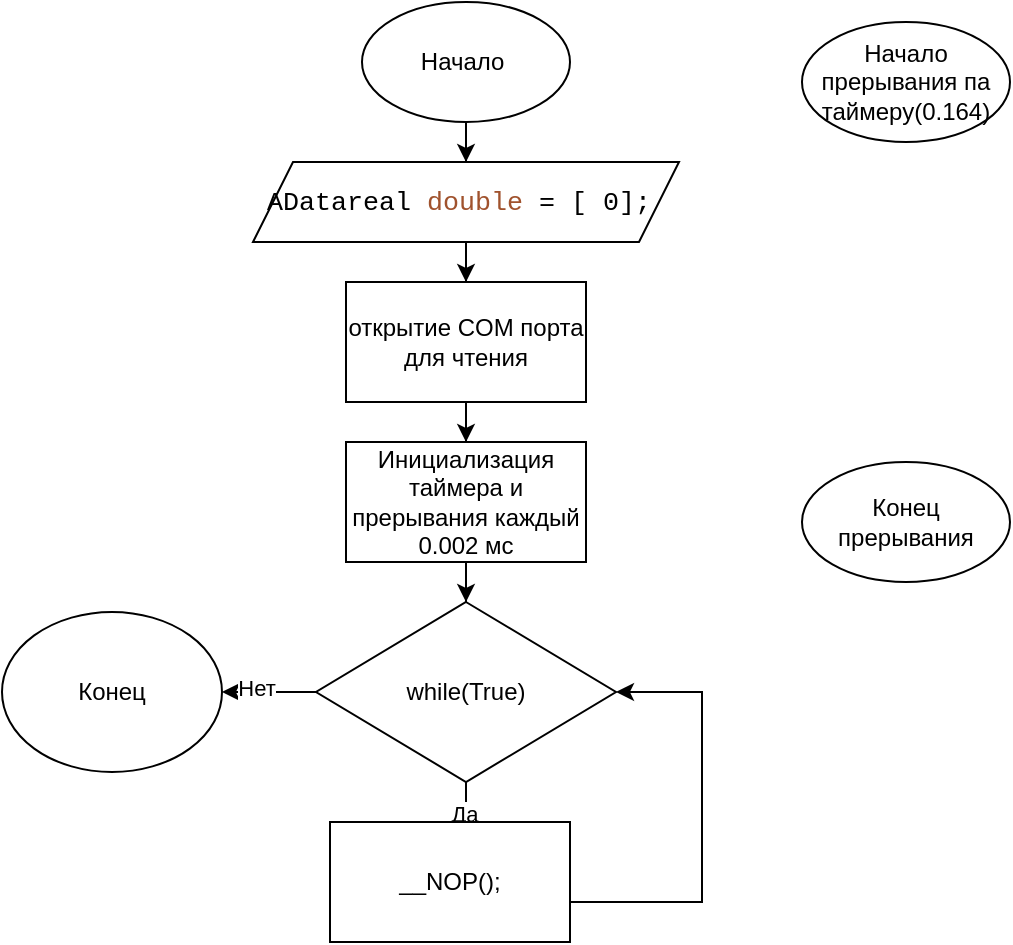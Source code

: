 <mxfile version="26.2.10">
  <diagram name="Страница — 1" id="AFYpMhPHs1pD8Qywxrqk">
    <mxGraphModel dx="1044" dy="540" grid="1" gridSize="10" guides="1" tooltips="1" connect="1" arrows="1" fold="1" page="1" pageScale="1" pageWidth="827" pageHeight="1169" math="0" shadow="0">
      <root>
        <mxCell id="0" />
        <mxCell id="1" parent="0" />
        <mxCell id="DS3g_occrMwrthtSbe9c-1" value="Начало прерывания па таймеру(0.164)" style="ellipse;whiteSpace=wrap;html=1;" vertex="1" parent="1">
          <mxGeometry x="480" y="90" width="104" height="60" as="geometry" />
        </mxCell>
        <mxCell id="DS3g_occrMwrthtSbe9c-3" value="Конец прерывания" style="ellipse;whiteSpace=wrap;html=1;" vertex="1" parent="1">
          <mxGeometry x="480" y="310" width="104" height="60" as="geometry" />
        </mxCell>
        <mxCell id="DS3g_occrMwrthtSbe9c-8" value="" style="edgeStyle=orthogonalEdgeStyle;rounded=0;orthogonalLoop=1;jettySize=auto;html=1;" edge="1" parent="1" source="DS3g_occrMwrthtSbe9c-6" target="DS3g_occrMwrthtSbe9c-7">
          <mxGeometry relative="1" as="geometry" />
        </mxCell>
        <mxCell id="DS3g_occrMwrthtSbe9c-6" value="Начало&amp;nbsp;" style="ellipse;whiteSpace=wrap;html=1;" vertex="1" parent="1">
          <mxGeometry x="260" y="80" width="104" height="60" as="geometry" />
        </mxCell>
        <mxCell id="DS3g_occrMwrthtSbe9c-10" value="" style="edgeStyle=orthogonalEdgeStyle;rounded=0;orthogonalLoop=1;jettySize=auto;html=1;" edge="1" parent="1" source="DS3g_occrMwrthtSbe9c-7" target="DS3g_occrMwrthtSbe9c-9">
          <mxGeometry relative="1" as="geometry" />
        </mxCell>
        <mxCell id="DS3g_occrMwrthtSbe9c-7" value="&lt;div style=&quot;padding: 30px; font-size: medium; text-align: start;&quot; class=&quot;rtcContent&quot;&gt;&lt;div style=&quot;font-size: 10pt; font-family: Menlo, Monaco, Consolas, &amp;quot;Courier New&amp;quot;, monospace;&quot; class=&quot;lineNode&quot;&gt;&lt;div style=&quot;padding: 30px; font-size: medium;&quot; class=&quot;rtcContent&quot;&gt;&lt;div style=&quot;font-size: 10pt;&quot; class=&quot;lineNode&quot;&gt;&lt;span style=&quot;white-space: pre;&quot;&gt;ADatareal &lt;span style=&quot;color: rgb(160, 82, 45);&quot;&gt;double &lt;/span&gt;= [ 0]; &lt;/span&gt;&lt;/div&gt;&lt;/div&gt;&lt;/div&gt;&lt;/div&gt;" style="shape=parallelogram;perimeter=parallelogramPerimeter;whiteSpace=wrap;html=1;fixedSize=1;" vertex="1" parent="1">
          <mxGeometry x="205.5" y="160" width="213" height="40" as="geometry" />
        </mxCell>
        <mxCell id="DS3g_occrMwrthtSbe9c-12" value="" style="edgeStyle=orthogonalEdgeStyle;rounded=0;orthogonalLoop=1;jettySize=auto;html=1;" edge="1" parent="1" source="DS3g_occrMwrthtSbe9c-9" target="DS3g_occrMwrthtSbe9c-11">
          <mxGeometry relative="1" as="geometry" />
        </mxCell>
        <mxCell id="DS3g_occrMwrthtSbe9c-9" value="открытие COM порта для чтения" style="whiteSpace=wrap;html=1;" vertex="1" parent="1">
          <mxGeometry x="252" y="220" width="120" height="60" as="geometry" />
        </mxCell>
        <mxCell id="DS3g_occrMwrthtSbe9c-24" value="" style="edgeStyle=orthogonalEdgeStyle;rounded=0;orthogonalLoop=1;jettySize=auto;html=1;" edge="1" parent="1" source="DS3g_occrMwrthtSbe9c-11" target="DS3g_occrMwrthtSbe9c-19">
          <mxGeometry relative="1" as="geometry" />
        </mxCell>
        <mxCell id="DS3g_occrMwrthtSbe9c-11" value="Инициализация таймера и прерывания каждый 0.002 мс" style="whiteSpace=wrap;html=1;" vertex="1" parent="1">
          <mxGeometry x="252" y="300" width="120" height="60" as="geometry" />
        </mxCell>
        <mxCell id="DS3g_occrMwrthtSbe9c-15" value="" style="edgeStyle=orthogonalEdgeStyle;rounded=0;orthogonalLoop=1;jettySize=auto;html=1;" edge="1" parent="1" source="DS3g_occrMwrthtSbe9c-19" target="DS3g_occrMwrthtSbe9c-21">
          <mxGeometry relative="1" as="geometry" />
        </mxCell>
        <mxCell id="DS3g_occrMwrthtSbe9c-16" value="Да" style="edgeLabel;html=1;align=center;verticalAlign=middle;resizable=0;points=[];" vertex="1" connectable="0" parent="DS3g_occrMwrthtSbe9c-15">
          <mxGeometry x="0.123" y="-1" relative="1" as="geometry">
            <mxPoint as="offset" />
          </mxGeometry>
        </mxCell>
        <mxCell id="DS3g_occrMwrthtSbe9c-17" value="" style="edgeStyle=orthogonalEdgeStyle;rounded=0;orthogonalLoop=1;jettySize=auto;html=1;" edge="1" parent="1" source="DS3g_occrMwrthtSbe9c-19" target="DS3g_occrMwrthtSbe9c-22">
          <mxGeometry relative="1" as="geometry" />
        </mxCell>
        <mxCell id="DS3g_occrMwrthtSbe9c-18" value="Нет" style="edgeLabel;html=1;align=center;verticalAlign=middle;resizable=0;points=[];" vertex="1" connectable="0" parent="DS3g_occrMwrthtSbe9c-17">
          <mxGeometry x="0.285" y="-2" relative="1" as="geometry">
            <mxPoint as="offset" />
          </mxGeometry>
        </mxCell>
        <mxCell id="DS3g_occrMwrthtSbe9c-19" value="while(True)" style="rhombus;whiteSpace=wrap;html=1;" vertex="1" parent="1">
          <mxGeometry x="237" y="380" width="150" height="90" as="geometry" />
        </mxCell>
        <mxCell id="DS3g_occrMwrthtSbe9c-20" style="edgeStyle=orthogonalEdgeStyle;rounded=0;orthogonalLoop=1;jettySize=auto;html=1;entryX=1;entryY=0.5;entryDx=0;entryDy=0;" edge="1" parent="1" source="DS3g_occrMwrthtSbe9c-21" target="DS3g_occrMwrthtSbe9c-19">
          <mxGeometry relative="1" as="geometry">
            <Array as="points">
              <mxPoint x="430" y="530" />
              <mxPoint x="430" y="425" />
            </Array>
          </mxGeometry>
        </mxCell>
        <mxCell id="DS3g_occrMwrthtSbe9c-21" value="__NOP();" style="whiteSpace=wrap;html=1;" vertex="1" parent="1">
          <mxGeometry x="244" y="490" width="120" height="60" as="geometry" />
        </mxCell>
        <mxCell id="DS3g_occrMwrthtSbe9c-22" value="Конец" style="ellipse;whiteSpace=wrap;html=1;" vertex="1" parent="1">
          <mxGeometry x="80" y="385" width="110" height="80" as="geometry" />
        </mxCell>
      </root>
    </mxGraphModel>
  </diagram>
</mxfile>
